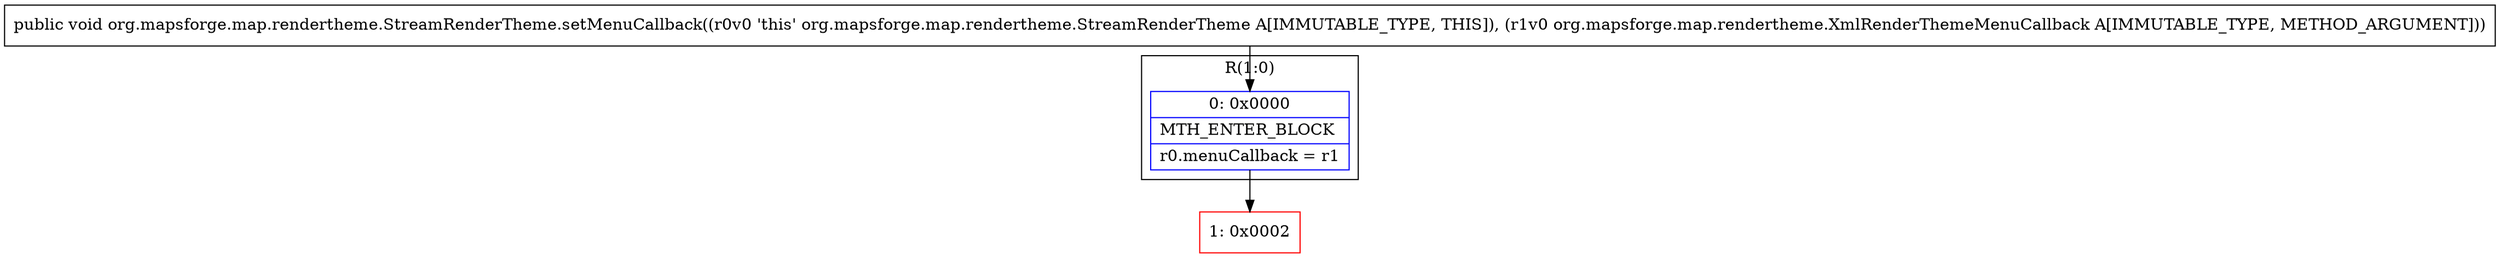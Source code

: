 digraph "CFG fororg.mapsforge.map.rendertheme.StreamRenderTheme.setMenuCallback(Lorg\/mapsforge\/map\/rendertheme\/XmlRenderThemeMenuCallback;)V" {
subgraph cluster_Region_1409542676 {
label = "R(1:0)";
node [shape=record,color=blue];
Node_0 [shape=record,label="{0\:\ 0x0000|MTH_ENTER_BLOCK\l|r0.menuCallback = r1\l}"];
}
Node_1 [shape=record,color=red,label="{1\:\ 0x0002}"];
MethodNode[shape=record,label="{public void org.mapsforge.map.rendertheme.StreamRenderTheme.setMenuCallback((r0v0 'this' org.mapsforge.map.rendertheme.StreamRenderTheme A[IMMUTABLE_TYPE, THIS]), (r1v0 org.mapsforge.map.rendertheme.XmlRenderThemeMenuCallback A[IMMUTABLE_TYPE, METHOD_ARGUMENT])) }"];
MethodNode -> Node_0;
Node_0 -> Node_1;
}


